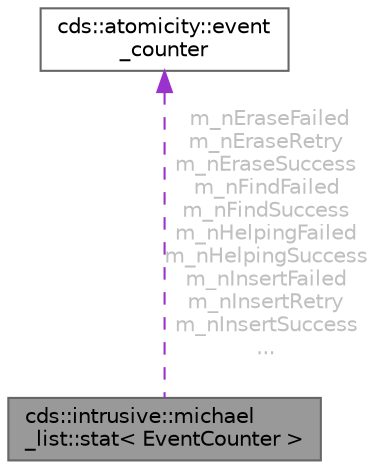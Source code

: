 digraph "cds::intrusive::michael_list::stat&lt; EventCounter &gt;"
{
 // LATEX_PDF_SIZE
  bgcolor="transparent";
  edge [fontname=Helvetica,fontsize=10,labelfontname=Helvetica,labelfontsize=10];
  node [fontname=Helvetica,fontsize=10,shape=box,height=0.2,width=0.4];
  Node1 [id="Node000001",label="cds::intrusive::michael\l_list::stat\< EventCounter \>",height=0.2,width=0.4,color="gray40", fillcolor="grey60", style="filled", fontcolor="black",tooltip="MichaelList internal statistics"];
  Node2 -> Node1 [id="edge1_Node000001_Node000002",dir="back",color="darkorchid3",style="dashed",tooltip=" ",label=" m_nEraseFailed\nm_nEraseRetry\nm_nEraseSuccess\nm_nFindFailed\nm_nFindSuccess\nm_nHelpingFailed\nm_nHelpingSuccess\nm_nInsertFailed\nm_nInsertRetry\nm_nInsertSuccess\n...",fontcolor="grey" ];
  Node2 [id="Node000002",label="cds::atomicity::event\l_counter",height=0.2,width=0.4,color="gray40", fillcolor="white", style="filled",URL="$classcds_1_1atomicity_1_1event__counter.html",tooltip="Atomic event counter."];
}
